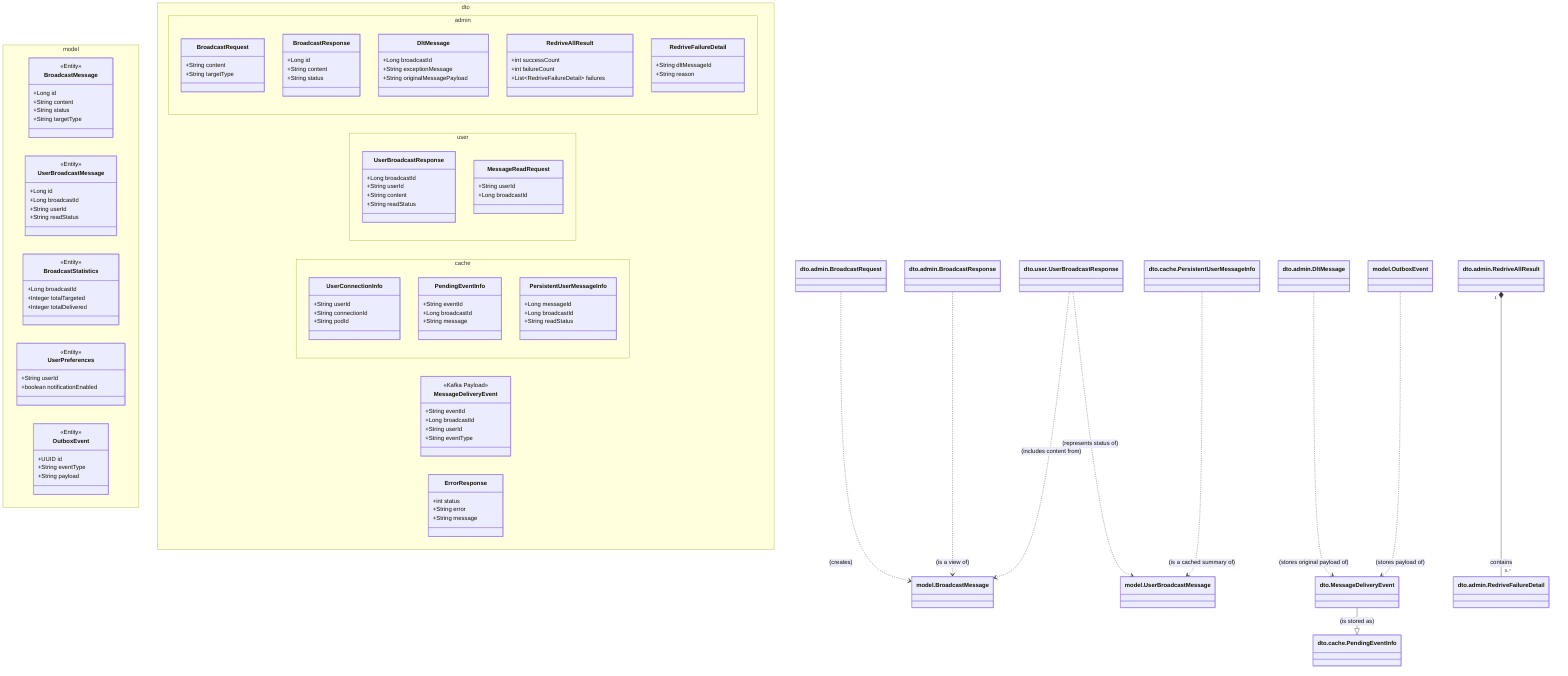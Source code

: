 classDiagram
    direction TB

    namespace model {
        class BroadcastMessage {
            <<Entity>>
            +Long id
            +String content
            +String status
            +String targetType
        }
        class UserBroadcastMessage {
            <<Entity>>
            +Long id
            +Long broadcastId
            +String userId
            +String readStatus
        }
        class BroadcastStatistics {
            <<Entity>>
            +Long broadcastId
            +Integer totalTargeted
            +Integer totalDelivered
        }
        class UserPreferences {
            <<Entity>>
            +String userId
            +boolean notificationEnabled
        }
        class OutboxEvent {
            <<Entity>>
            +UUID id
            +String eventType
            +String payload
        }
    }

    namespace dto.admin {
        class BroadcastRequest {
            +String content
            +String targetType
        }
        class BroadcastResponse {
            +Long id
            +String content
            +String status
        }
        class DltMessage {
            +Long broadcastId
            +String exceptionMessage
            +String originalMessagePayload
        }
        class RedriveAllResult {
            +int successCount
            +int failureCount
            +List~RedriveFailureDetail~ failures
        }
        class RedriveFailureDetail {
            +String dltMessageId
            +String reason
        }
    }

    namespace dto.user {
        class UserBroadcastResponse {
            +Long broadcastId
            +String userId
            +String content
            +String readStatus
        }
        class MessageReadRequest {
            +String userId
            +Long broadcastId
        }
    }

    namespace dto.cache {
        class UserConnectionInfo {
            +String userId
            +String connectionId
            +String podId
        }
        class PendingEventInfo {
            +String eventId
            +Long broadcastId
            +String message
        }
        class PersistentUserMessageInfo {
            +Long messageId
            +Long broadcastId
            +String readStatus
        }
    }
    
    namespace dto {
         class MessageDeliveryEvent {
            <<Kafka Payload>>
            +String eventId
            +Long broadcastId
            +String userId
            +String eventType
        }
        class ErrorResponse {
           +int status
           +String error
           +String message
        }
    }

    %% Relationships
    dto.admin.BroadcastRequest ..> model.BroadcastMessage : (creates)
    dto.admin.BroadcastResponse ..> model.BroadcastMessage : (is a view of)
    dto.user.UserBroadcastResponse ..> model.UserBroadcastMessage : (represents status of)
    dto.user.UserBroadcastResponse ..> model.BroadcastMessage : (includes content from)
    dto.admin.DltMessage ..> dto.MessageDeliveryEvent : (stores original payload of)
    model.OutboxEvent ..> dto.MessageDeliveryEvent : (stores payload of)
    dto.cache.PersistentUserMessageInfo ..> model.UserBroadcastMessage : (is a cached summary of)
    dto.admin.RedriveAllResult "1" *-- "0..*" dto.admin.RedriveFailureDetail : contains
    
    dto.MessageDeliveryEvent --|> dto.cache.PendingEventInfo : (is stored as)